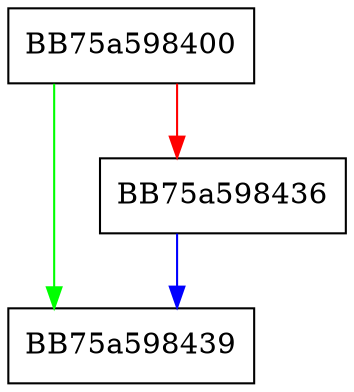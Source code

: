 digraph find {
  node [shape="box"];
  graph [splines=ortho];
  BB75a598400 -> BB75a598439 [color="green"];
  BB75a598400 -> BB75a598436 [color="red"];
  BB75a598436 -> BB75a598439 [color="blue"];
}
